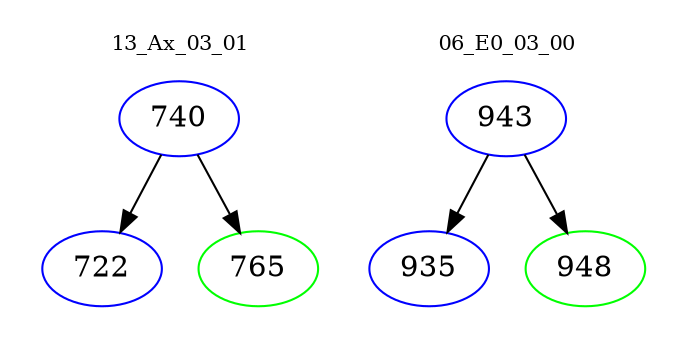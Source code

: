 digraph{
subgraph cluster_0 {
color = white
label = "13_Ax_03_01";
fontsize=10;
T0_740 [label="740", color="blue"]
T0_740 -> T0_722 [color="black"]
T0_722 [label="722", color="blue"]
T0_740 -> T0_765 [color="black"]
T0_765 [label="765", color="green"]
}
subgraph cluster_1 {
color = white
label = "06_E0_03_00";
fontsize=10;
T1_943 [label="943", color="blue"]
T1_943 -> T1_935 [color="black"]
T1_935 [label="935", color="blue"]
T1_943 -> T1_948 [color="black"]
T1_948 [label="948", color="green"]
}
}
